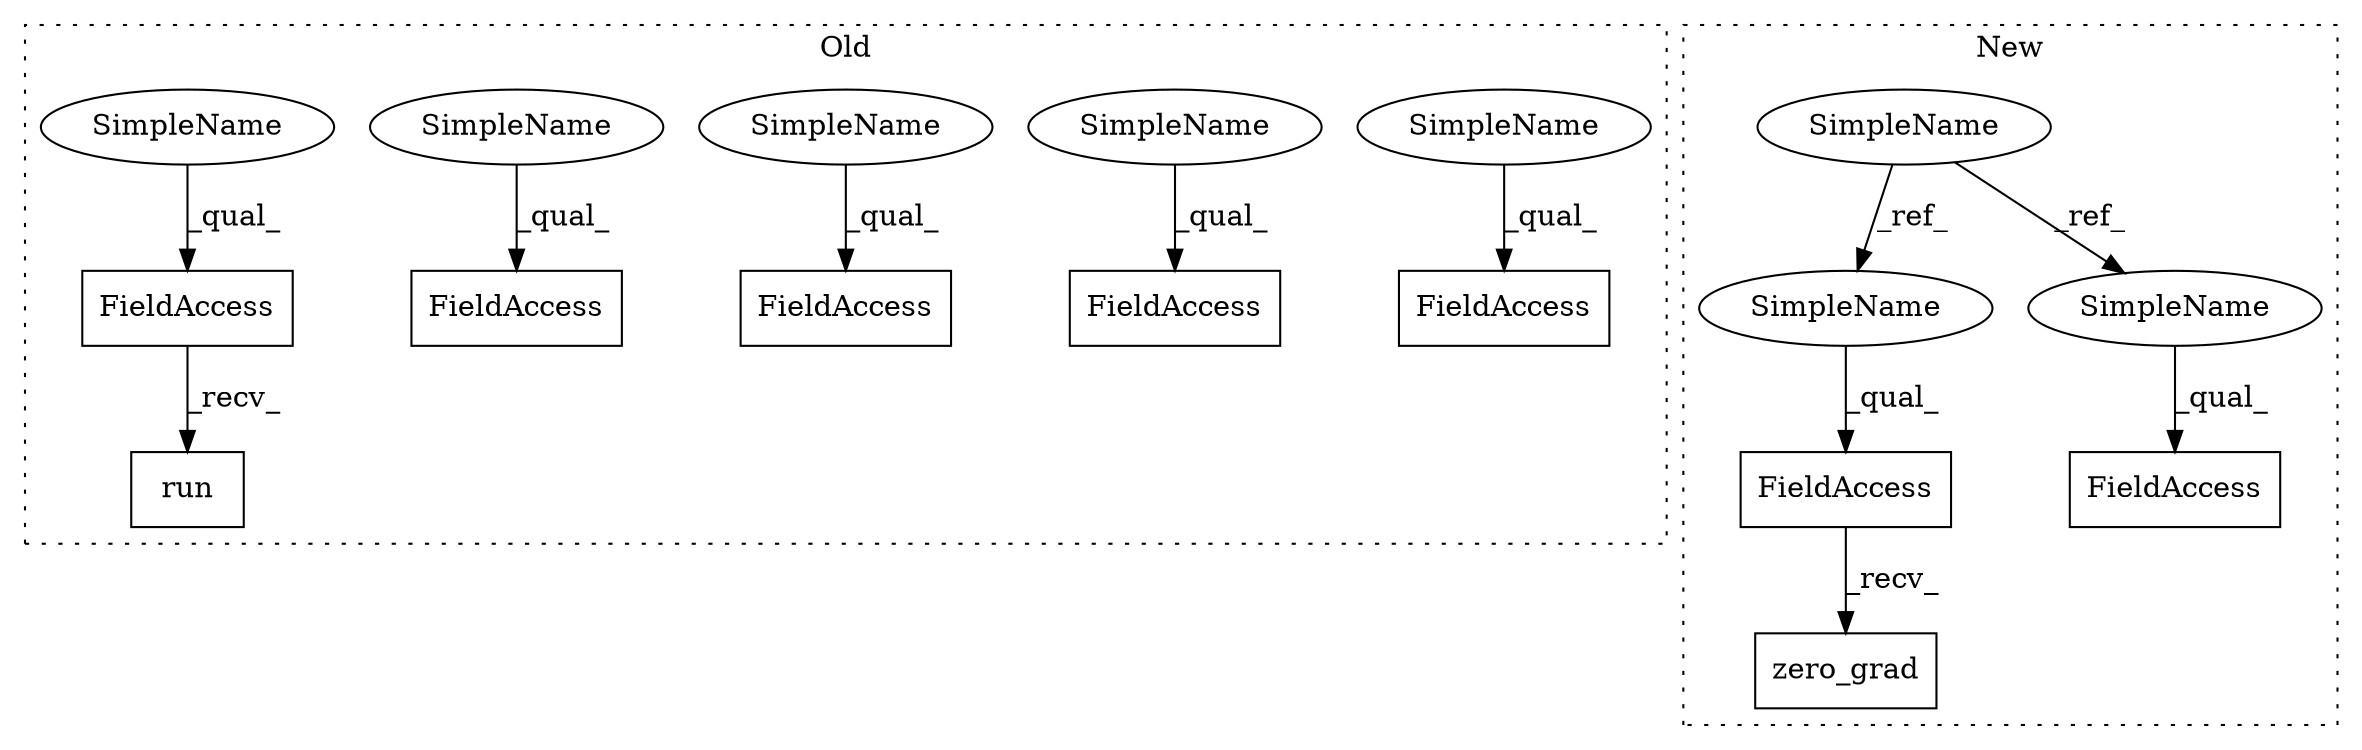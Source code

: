 digraph G {
subgraph cluster0 {
1 [label="run" a="32" s="2339,2429" l="4,1" shape="box"];
4 [label="FieldAccess" a="22" s="2328" l="10" shape="box"];
7 [label="FieldAccess" a="22" s="2216" l="10" shape="box"];
8 [label="FieldAccess" a="22" s="2385" l="15" shape="box"];
9 [label="FieldAccess" a="22" s="2273" l="15" shape="box"];
10 [label="FieldAccess" a="22" s="1343" l="11" shape="box"];
13 [label="SimpleName" a="42" s="2385" l="4" shape="ellipse"];
14 [label="SimpleName" a="42" s="2273" l="4" shape="ellipse"];
15 [label="SimpleName" a="42" s="2216" l="4" shape="ellipse"];
16 [label="SimpleName" a="42" s="1343" l="4" shape="ellipse"];
17 [label="SimpleName" a="42" s="2328" l="4" shape="ellipse"];
label = "Old";
style="dotted";
}
subgraph cluster1 {
2 [label="zero_grad" a="32" s="2227" l="11" shape="box"];
3 [label="FieldAccess" a="22" s="2211" l="15" shape="box"];
5 [label="SimpleName" a="42" s="1215" l="4" shape="ellipse"];
6 [label="FieldAccess" a="22" s="2353" l="15" shape="box"];
11 [label="SimpleName" a="42" s="2211" l="4" shape="ellipse"];
12 [label="SimpleName" a="42" s="2353" l="4" shape="ellipse"];
label = "New";
style="dotted";
}
3 -> 2 [label="_recv_"];
4 -> 1 [label="_recv_"];
5 -> 11 [label="_ref_"];
5 -> 12 [label="_ref_"];
11 -> 3 [label="_qual_"];
12 -> 6 [label="_qual_"];
13 -> 8 [label="_qual_"];
14 -> 9 [label="_qual_"];
15 -> 7 [label="_qual_"];
16 -> 10 [label="_qual_"];
17 -> 4 [label="_qual_"];
}